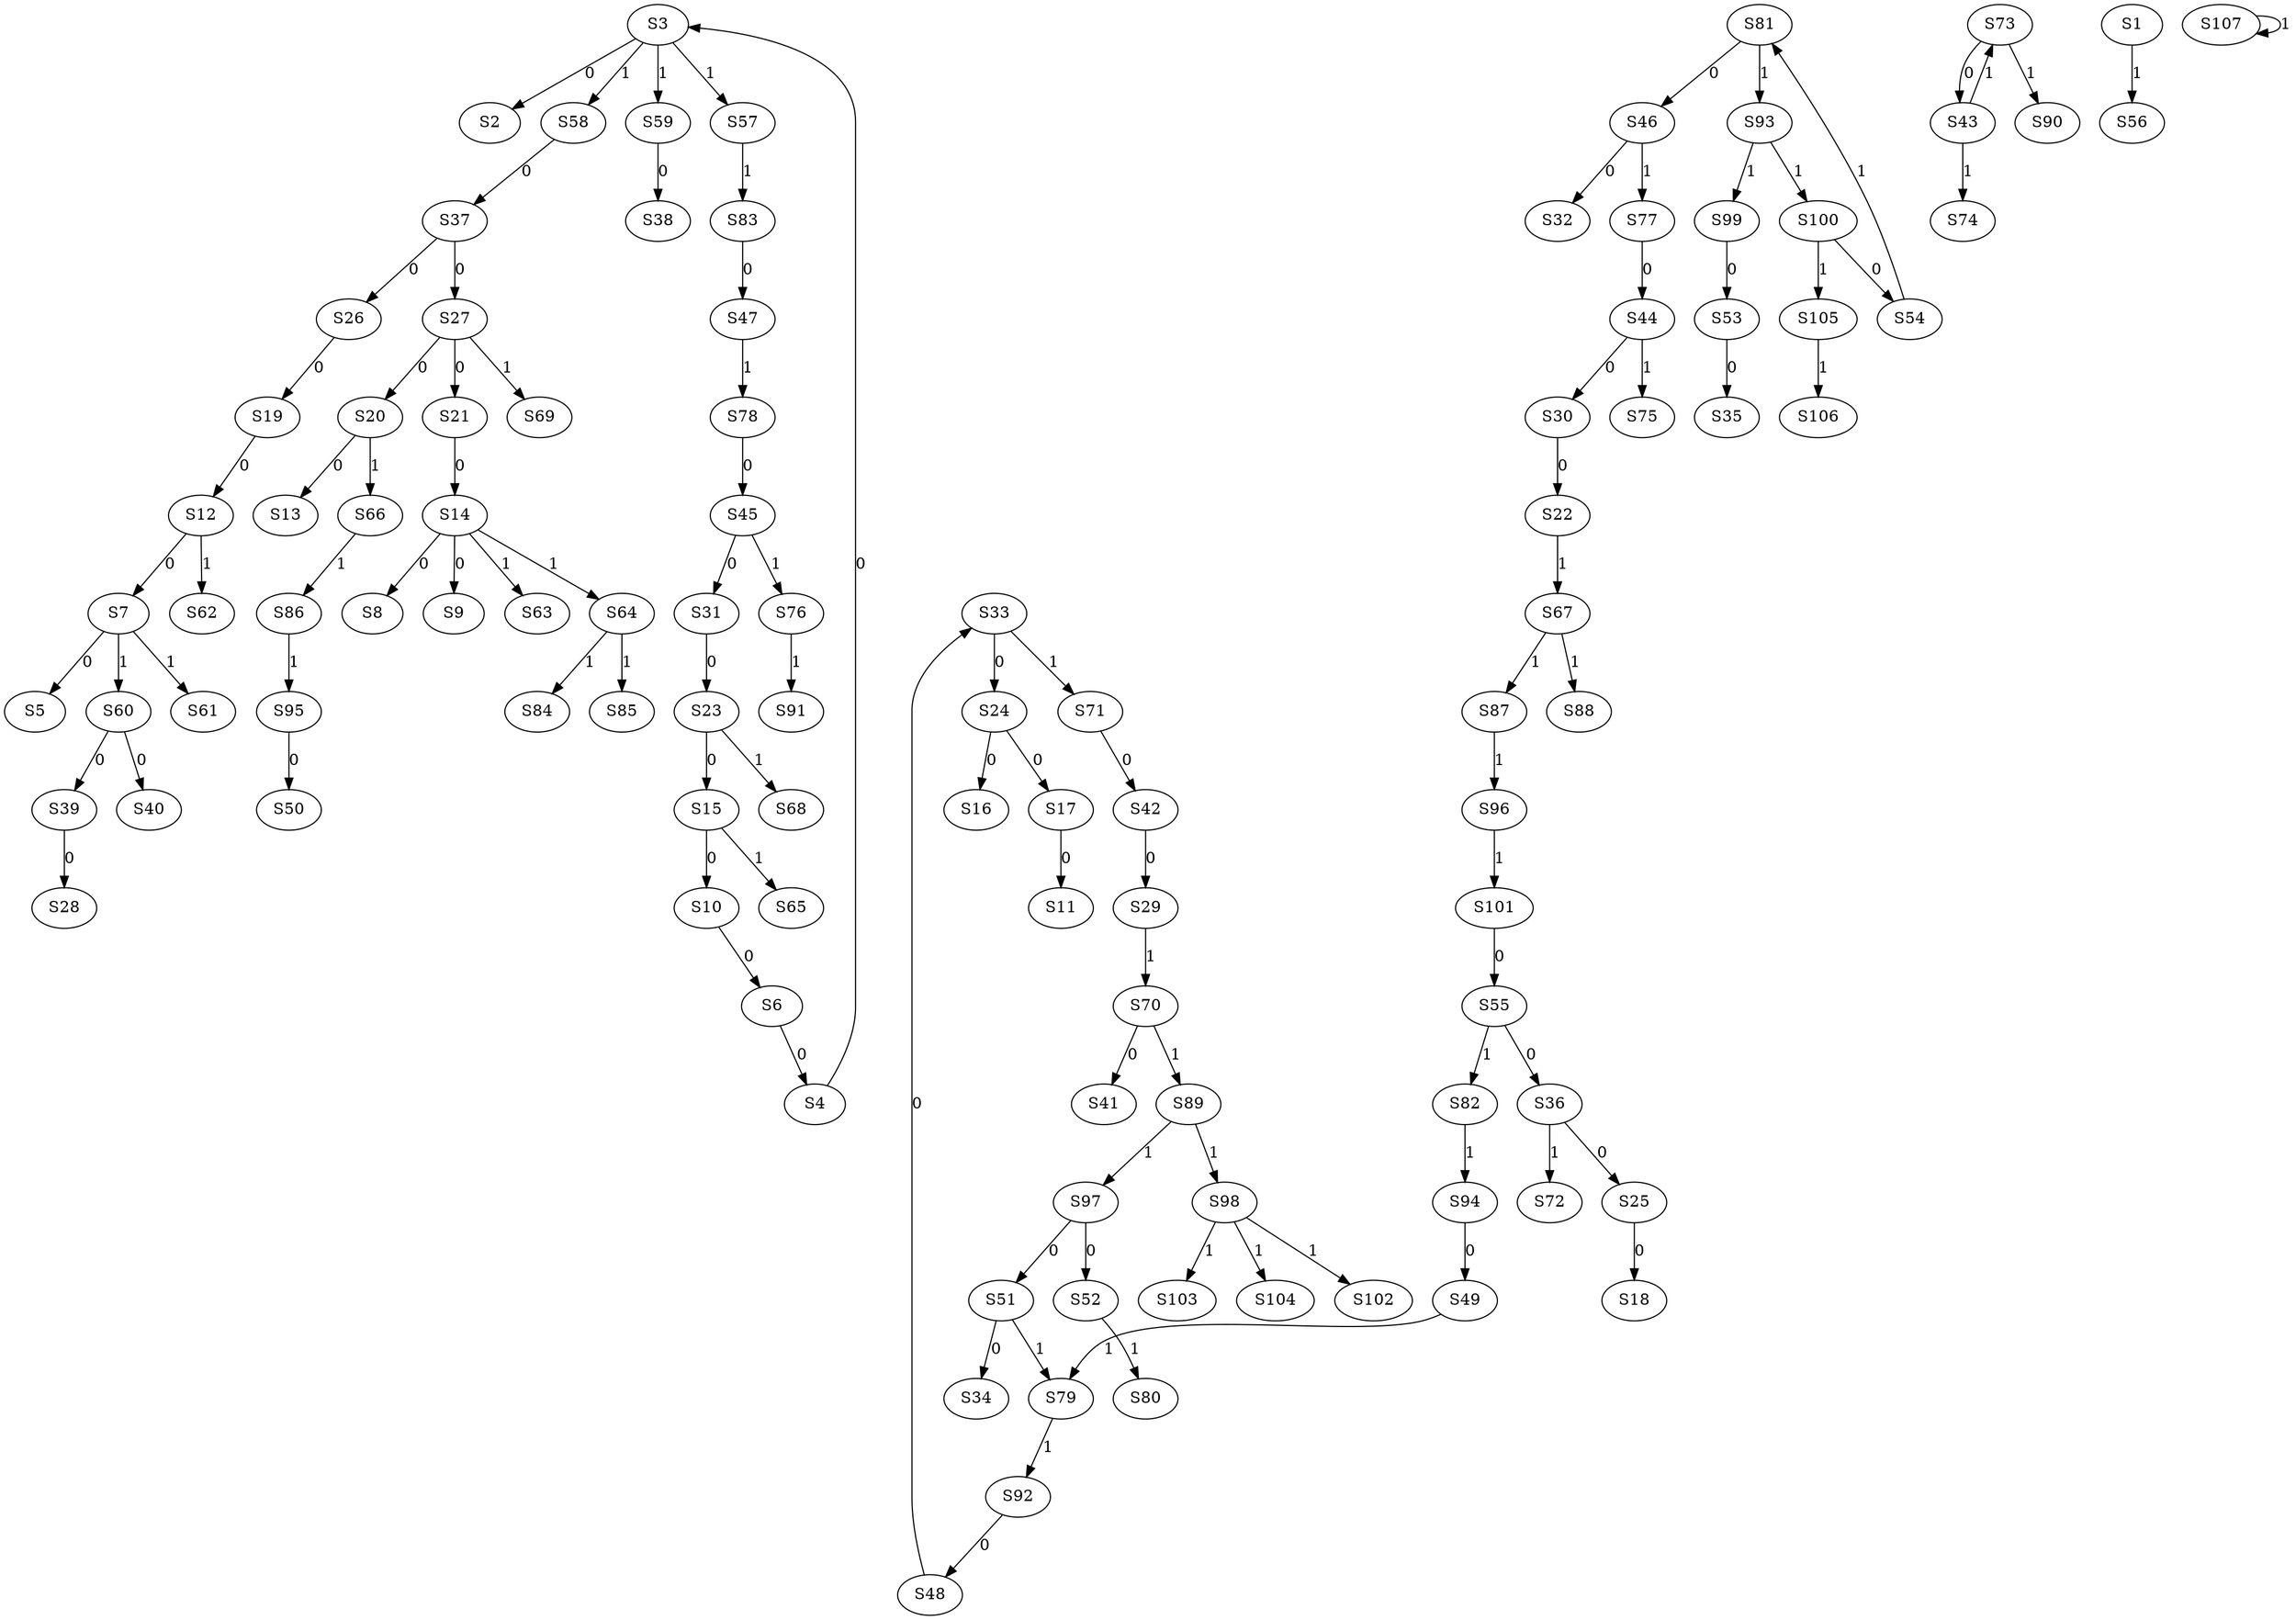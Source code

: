 strict digraph {
	S3 -> S2 [ label = 0 ];
	S4 -> S3 [ label = 0 ];
	S6 -> S4 [ label = 0 ];
	S7 -> S5 [ label = 0 ];
	S10 -> S6 [ label = 0 ];
	S12 -> S7 [ label = 0 ];
	S14 -> S8 [ label = 0 ];
	S14 -> S9 [ label = 0 ];
	S15 -> S10 [ label = 0 ];
	S17 -> S11 [ label = 0 ];
	S19 -> S12 [ label = 0 ];
	S20 -> S13 [ label = 0 ];
	S21 -> S14 [ label = 0 ];
	S23 -> S15 [ label = 0 ];
	S24 -> S16 [ label = 0 ];
	S24 -> S17 [ label = 0 ];
	S25 -> S18 [ label = 0 ];
	S26 -> S19 [ label = 0 ];
	S27 -> S20 [ label = 0 ];
	S27 -> S21 [ label = 0 ];
	S30 -> S22 [ label = 0 ];
	S31 -> S23 [ label = 0 ];
	S33 -> S24 [ label = 0 ];
	S36 -> S25 [ label = 0 ];
	S37 -> S26 [ label = 0 ];
	S37 -> S27 [ label = 0 ];
	S39 -> S28 [ label = 0 ];
	S42 -> S29 [ label = 0 ];
	S44 -> S30 [ label = 0 ];
	S45 -> S31 [ label = 0 ];
	S46 -> S32 [ label = 0 ];
	S48 -> S33 [ label = 0 ];
	S51 -> S34 [ label = 0 ];
	S53 -> S35 [ label = 0 ];
	S55 -> S36 [ label = 0 ];
	S58 -> S37 [ label = 0 ];
	S59 -> S38 [ label = 0 ];
	S60 -> S39 [ label = 0 ];
	S60 -> S40 [ label = 0 ];
	S70 -> S41 [ label = 0 ];
	S71 -> S42 [ label = 0 ];
	S73 -> S43 [ label = 0 ];
	S77 -> S44 [ label = 0 ];
	S78 -> S45 [ label = 0 ];
	S81 -> S46 [ label = 0 ];
	S83 -> S47 [ label = 0 ];
	S92 -> S48 [ label = 0 ];
	S94 -> S49 [ label = 0 ];
	S95 -> S50 [ label = 0 ];
	S97 -> S51 [ label = 0 ];
	S97 -> S52 [ label = 0 ];
	S99 -> S53 [ label = 0 ];
	S100 -> S54 [ label = 0 ];
	S101 -> S55 [ label = 0 ];
	S1 -> S56 [ label = 1 ];
	S3 -> S57 [ label = 1 ];
	S3 -> S58 [ label = 1 ];
	S3 -> S59 [ label = 1 ];
	S7 -> S60 [ label = 1 ];
	S7 -> S61 [ label = 1 ];
	S12 -> S62 [ label = 1 ];
	S14 -> S63 [ label = 1 ];
	S14 -> S64 [ label = 1 ];
	S15 -> S65 [ label = 1 ];
	S20 -> S66 [ label = 1 ];
	S22 -> S67 [ label = 1 ];
	S23 -> S68 [ label = 1 ];
	S27 -> S69 [ label = 1 ];
	S29 -> S70 [ label = 1 ];
	S33 -> S71 [ label = 1 ];
	S36 -> S72 [ label = 1 ];
	S43 -> S73 [ label = 1 ];
	S43 -> S74 [ label = 1 ];
	S44 -> S75 [ label = 1 ];
	S45 -> S76 [ label = 1 ];
	S46 -> S77 [ label = 1 ];
	S47 -> S78 [ label = 1 ];
	S49 -> S79 [ label = 1 ];
	S52 -> S80 [ label = 1 ];
	S54 -> S81 [ label = 1 ];
	S55 -> S82 [ label = 1 ];
	S57 -> S83 [ label = 1 ];
	S64 -> S84 [ label = 1 ];
	S64 -> S85 [ label = 1 ];
	S66 -> S86 [ label = 1 ];
	S67 -> S87 [ label = 1 ];
	S67 -> S88 [ label = 1 ];
	S70 -> S89 [ label = 1 ];
	S73 -> S90 [ label = 1 ];
	S76 -> S91 [ label = 1 ];
	S79 -> S92 [ label = 1 ];
	S81 -> S93 [ label = 1 ];
	S82 -> S94 [ label = 1 ];
	S86 -> S95 [ label = 1 ];
	S87 -> S96 [ label = 1 ];
	S89 -> S97 [ label = 1 ];
	S89 -> S98 [ label = 1 ];
	S93 -> S99 [ label = 1 ];
	S93 -> S100 [ label = 1 ];
	S96 -> S101 [ label = 1 ];
	S98 -> S102 [ label = 1 ];
	S98 -> S103 [ label = 1 ];
	S98 -> S104 [ label = 1 ];
	S100 -> S105 [ label = 1 ];
	S105 -> S106 [ label = 1 ];
	S107 -> S107 [ label = 1 ];
	S51 -> S79 [ label = 1 ];
}